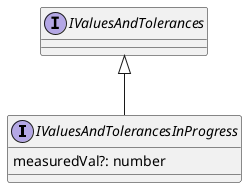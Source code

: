 @startuml

interface IValuesAndTolerancesInProgress extends IValuesAndTolerances {
  measuredVal?: number
}
@enduml
